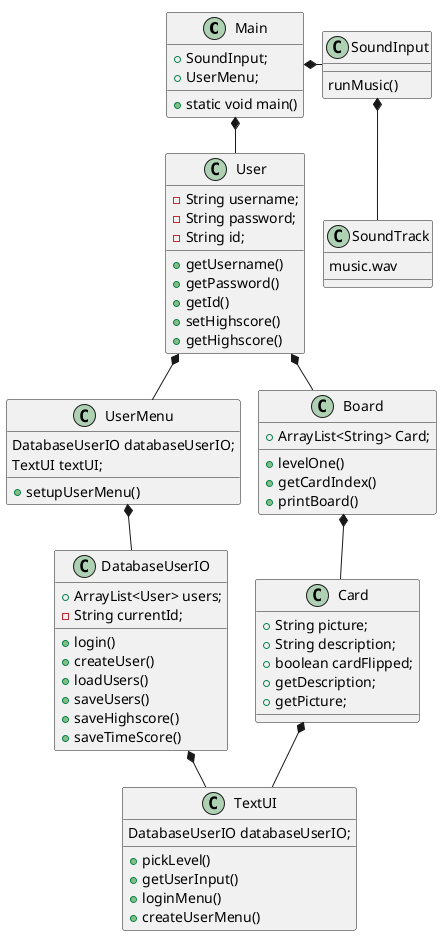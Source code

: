 @startuml
'https://plantuml.com/use-case-diagram

class Main
class User
class UserMenu
class DatabaseUserIO
class Board
class Card
class TextUI
class SoundInput


Main *- SoundInput
SoundInput *-- SoundTrack

Main *-- User
User *-- UserMenu
User *-- Board
UserMenu *-- DatabaseUserIO
Board *--Card
Card *-- TextUI
DatabaseUserIO *-- TextUI

Main : + static void main()
Main : + SoundInput;
Main : + UserMenu;

User : - String username;
User : - String password;
User : - String id;
User : + getUsername()
User : + getPassword()
User : + getId()
User : + setHighscore()
User : + getHighscore()

UserMenu : DatabaseUserIO databaseUserIO;
UserMenu : TextUI textUI;
UserMenu : + setupUserMenu()

DatabaseUserIO : + ArrayList<User> users;
DatabaseUserIO : - String currentId;
DatabaseUserIO : + login()
DatabaseUserIO : + createUser()
DatabaseUserIO : + loadUsers()
DatabaseUserIO : + saveUsers()
DatabaseUserIO : + saveHighscore()
DatabaseUserIO : + saveTimeScore()

Board : + ArrayList<String> Card;
Board : + levelOne()
Board : + getCardIndex()
Board : + printBoard()

Card : + String picture;
Card : + String description;
Card : + boolean cardFlipped;
Card : + getDescription;
Card : + getPicture;

TextUI : DatabaseUserIO databaseUserIO;
TextUI : + pickLevel()
TextUI : + getUserInput()
TextUI : + loginMenu()
TextUI : + createUserMenu()

SoundInput : runMusic()
SoundTrack : music.wav



!pragma layout smetana
@enduml
